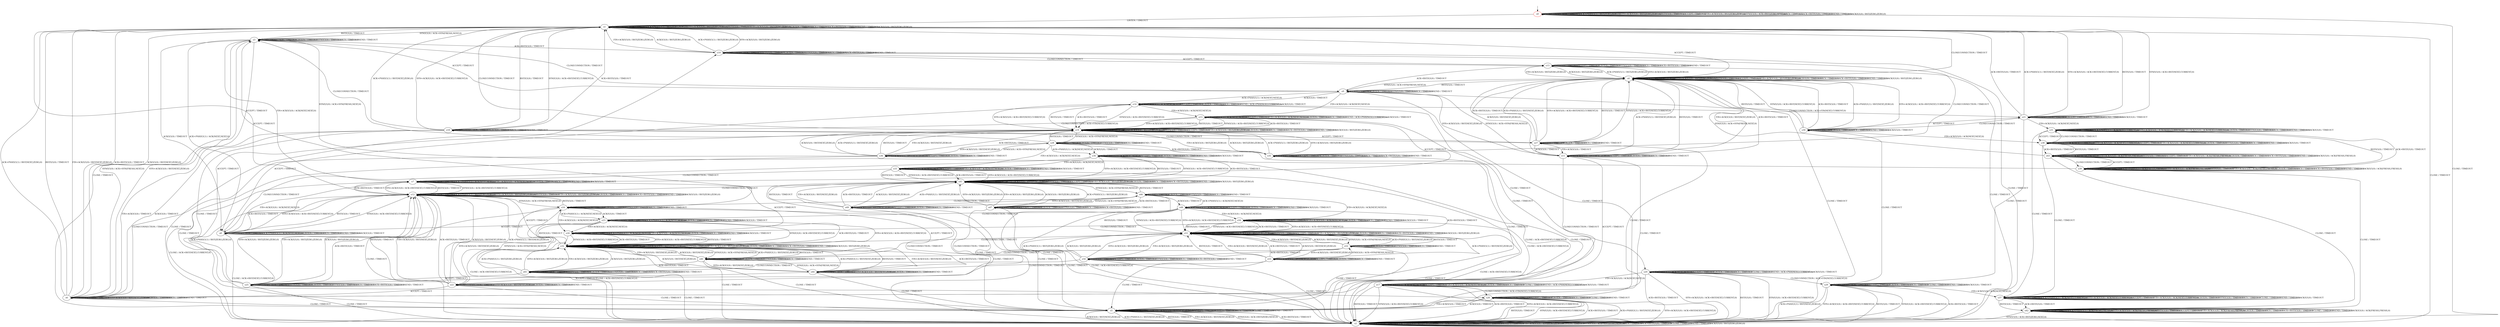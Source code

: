 digraph G {
    graph [version="FreeBSD"];
label=""
s0 [color="red"]
s1
s2
s3
s4
s5
s6
s7
s8
s9
s10
s11
s12
s13
s14
s15
s16
s17
s18
s19
s20
s21
s22
s23
s24
s25
s26
s27
s28
s29
s30
s31
s32
s33
s34
s35
s36
s37
s38
s39
s40
s41
s42
s43
s44
s45
s46
s47
s48
s49
s50
s51
s52
s53
s54
s0 [label="s0"];
s0 -> s0[label="CLOSECONNECTION / TIMEOUT"]
s0 -> s0[label="ACK+PSH(V,V,1) / RST(ZERO,ZERO,0)"]
s0 -> s0[label="SYN+ACK(V,V,0) / RST(ZERO,ZERO,0)"]
s0 -> s0[label="RST(V,V,0) / TIMEOUT"]
s0 -> s0[label="ACCEPT / TIMEOUT"]
s0 -> s0[label="FIN+ACK(V,V,0) / RST(ZERO,ZERO,0)"]
s0 -> s1[label="LISTEN / TIMEOUT"]
s0 -> s0[label="SYN(V,V,0) / ACK+RST(ZERO,NEXT,0)"]
s0 -> s0[label="RCV / TIMEOUT"]
s0 -> s0[label="ACK+RST(V,V,0) / TIMEOUT"]
s0 -> s2[label="CLOSE / TIMEOUT"]
s0 -> s0[label="SEND / TIMEOUT"]
s0 -> s0[label="ACK(V,V,0) / RST(ZERO,ZERO,0)"]
s1 [label="s1"];
s1 -> s1[label="CLOSECONNECTION / TIMEOUT"]
s1 -> s1[label="ACK+PSH(V,V,1) / RST(ZERO,ZERO,0)"]
s1 -> s1[label="SYN+ACK(V,V,0) / RST(ZERO,ZERO,0)"]
s1 -> s1[label="RST(V,V,0) / TIMEOUT"]
s1 -> s4[label="ACCEPT / TIMEOUT"]
s1 -> s1[label="FIN+ACK(V,V,0) / RST(ZERO,ZERO,0)"]
s1 -> s1[label="LISTEN / TIMEOUT"]
s1 -> s3[label="SYN(V,V,0) / ACK+SYN(FRESH,NEXT,0)"]
s1 -> s1[label="RCV / TIMEOUT"]
s1 -> s1[label="ACK+RST(V,V,0) / TIMEOUT"]
s1 -> s2[label="CLOSE / TIMEOUT"]
s1 -> s1[label="SEND / TIMEOUT"]
s1 -> s1[label="ACK(V,V,0) / RST(ZERO,ZERO,0)"]
s2 [label="s2"];
s2 -> s2[label="CLOSECONNECTION / TIMEOUT"]
s2 -> s2[label="ACK+PSH(V,V,1) / RST(ZERO,ZERO,0)"]
s2 -> s2[label="SYN+ACK(V,V,0) / RST(ZERO,ZERO,0)"]
s2 -> s2[label="RST(V,V,0) / TIMEOUT"]
s2 -> s2[label="ACCEPT / TIMEOUT"]
s2 -> s2[label="FIN+ACK(V,V,0) / RST(ZERO,ZERO,0)"]
s2 -> s2[label="LISTEN / TIMEOUT"]
s2 -> s2[label="SYN(V,V,0) / ACK+RST(ZERO,NEXT,0)"]
s2 -> s2[label="RCV / TIMEOUT"]
s2 -> s2[label="ACK+RST(V,V,0) / TIMEOUT"]
s2 -> s2[label="CLOSE / TIMEOUT"]
s2 -> s2[label="SEND / TIMEOUT"]
s2 -> s2[label="ACK(V,V,0) / RST(ZERO,ZERO,0)"]
s3 [label="s3"];
s3 -> s3[label="CLOSECONNECTION / TIMEOUT"]
s3 -> s8[label="ACK+PSH(V,V,1) / ACK(NEXT,NEXT,0)"]
s3 -> s6[label="SYN+ACK(V,V,0) / RST(NEXT,ZERO,0)"]
s3 -> s1[label="RST(V,V,0) / TIMEOUT"]
s3 -> s9[label="ACCEPT / TIMEOUT"]
s3 -> s7[label="FIN+ACK(V,V,0) / ACK(NEXT,NEXT,0)"]
s3 -> s3[label="LISTEN / TIMEOUT"]
s3 -> s3[label="SYN(V,V,0) / TIMEOUT"]
s3 -> s3[label="RCV / TIMEOUT"]
s3 -> s10[label="ACK+RST(V,V,0) / TIMEOUT"]
s3 -> s5[label="CLOSE / TIMEOUT"]
s3 -> s3[label="SEND / TIMEOUT"]
s3 -> s8[label="ACK(V,V,0) / TIMEOUT"]
s4 [label="s4"];
s4 -> s1[label="CLOSECONNECTION / TIMEOUT"]
s4 -> s4[label="ACK+PSH(V,V,1) / RST(ZERO,ZERO,0)"]
s4 -> s4[label="SYN+ACK(V,V,0) / RST(ZERO,ZERO,0)"]
s4 -> s4[label="RST(V,V,0) / TIMEOUT"]
s4 -> s4[label="ACCEPT / TIMEOUT"]
s4 -> s4[label="FIN+ACK(V,V,0) / RST(ZERO,ZERO,0)"]
s4 -> s4[label="LISTEN / TIMEOUT"]
s4 -> s9[label="SYN(V,V,0) / ACK+SYN(FRESH,NEXT,0)"]
s4 -> s4[label="RCV / TIMEOUT"]
s4 -> s4[label="ACK+RST(V,V,0) / TIMEOUT"]
s4 -> s2[label="CLOSE / TIMEOUT"]
s4 -> s4[label="SEND / TIMEOUT"]
s4 -> s4[label="ACK(V,V,0) / RST(ZERO,ZERO,0)"]
s5 [label="s5"];
s5 -> s5[label="CLOSECONNECTION / TIMEOUT"]
s5 -> s2[label="ACK+PSH(V,V,1) / RST(NEXT,ZERO,0)"]
s5 -> s5[label="SYN+ACK(V,V,0) / RST(NEXT,ZERO,0)"]
s5 -> s2[label="RST(V,V,0) / TIMEOUT"]
s5 -> s5[label="ACCEPT / TIMEOUT"]
s5 -> s2[label="FIN+ACK(V,V,0) / RST(NEXT,ZERO,0)"]
s5 -> s5[label="LISTEN / TIMEOUT"]
s5 -> s2[label="SYN(V,V,0) / ACK+RST(ZERO,NEXT,0)"]
s5 -> s5[label="RCV / TIMEOUT"]
s5 -> s2[label="ACK+RST(V,V,0) / TIMEOUT"]
s5 -> s5[label="CLOSE / TIMEOUT"]
s5 -> s5[label="SEND / TIMEOUT"]
s5 -> s2[label="ACK(V,V,0) / RST(NEXT,ZERO,0)"]
s6 [label="s6"];
s6 -> s6[label="CLOSECONNECTION / TIMEOUT"]
s6 -> s1[label="ACK+PSH(V,V,1) / RST(NEXT,ZERO,0)"]
s6 -> s6[label="SYN+ACK(V,V,0) / RST(NEXT,ZERO,0)"]
s6 -> s1[label="RST(V,V,0) / TIMEOUT"]
s6 -> s11[label="ACCEPT / TIMEOUT"]
s6 -> s1[label="FIN+ACK(V,V,0) / RST(NEXT,ZERO,0)"]
s6 -> s6[label="LISTEN / TIMEOUT"]
s6 -> s3[label="SYN(V,V,0) / ACK+SYN(FRESH,NEXT,0)"]
s6 -> s6[label="RCV / TIMEOUT"]
s6 -> s1[label="ACK+RST(V,V,0) / TIMEOUT"]
s6 -> s5[label="CLOSE / TIMEOUT"]
s6 -> s6[label="SEND / TIMEOUT"]
s6 -> s1[label="ACK(V,V,0) / RST(NEXT,ZERO,0)"]
s7 [label="s7"];
s7 -> s7[label="CLOSECONNECTION / TIMEOUT"]
s7 -> s7[label="ACK+PSH(V,V,1) / ACK(NEXT,NEXT,0)"]
s7 -> s12[label="SYN+ACK(V,V,0) / ACK+RST(NEXT,CURRENT,0)"]
s7 -> s12[label="RST(V,V,0) / TIMEOUT"]
s7 -> s13[label="ACCEPT / TIMEOUT"]
s7 -> s7[label="FIN+ACK(V,V,0) / ACK(NEXT,NEXT,0)"]
s7 -> s7[label="LISTEN / TIMEOUT"]
s7 -> s12[label="SYN(V,V,0) / ACK+RST(NEXT,CURRENT,0)"]
s7 -> s7[label="RCV / TIMEOUT"]
s7 -> s12[label="ACK+RST(V,V,0) / TIMEOUT"]
s7 -> s2[label="CLOSE / ACK+RST(NEXT,CURRENT,0)"]
s7 -> s7[label="SEND / TIMEOUT"]
s7 -> s7[label="ACK(V,V,0) / TIMEOUT"]
s8 [label="s8"];
s8 -> s8[label="CLOSECONNECTION / TIMEOUT"]
s8 -> s8[label="ACK+PSH(V,V,1) / ACK(NEXT,NEXT,0)"]
s8 -> s12[label="SYN+ACK(V,V,0) / ACK+RST(NEXT,CURRENT,0)"]
s8 -> s12[label="RST(V,V,0) / TIMEOUT"]
s8 -> s14[label="ACCEPT / TIMEOUT"]
s8 -> s7[label="FIN+ACK(V,V,0) / ACK(NEXT,NEXT,0)"]
s8 -> s8[label="LISTEN / TIMEOUT"]
s8 -> s12[label="SYN(V,V,0) / ACK+RST(NEXT,CURRENT,0)"]
s8 -> s8[label="RCV / TIMEOUT"]
s8 -> s12[label="ACK+RST(V,V,0) / TIMEOUT"]
s8 -> s2[label="CLOSE / ACK+RST(NEXT,CURRENT,0)"]
s8 -> s8[label="SEND / TIMEOUT"]
s8 -> s8[label="ACK(V,V,0) / TIMEOUT"]
s9 [label="s9"];
s9 -> s3[label="CLOSECONNECTION / TIMEOUT"]
s9 -> s14[label="ACK+PSH(V,V,1) / ACK(NEXT,NEXT,0)"]
s9 -> s11[label="SYN+ACK(V,V,0) / RST(NEXT,ZERO,0)"]
s9 -> s4[label="RST(V,V,0) / TIMEOUT"]
s9 -> s9[label="ACCEPT / TIMEOUT"]
s9 -> s13[label="FIN+ACK(V,V,0) / ACK(NEXT,NEXT,0)"]
s9 -> s9[label="LISTEN / TIMEOUT"]
s9 -> s9[label="SYN(V,V,0) / TIMEOUT"]
s9 -> s9[label="RCV / TIMEOUT"]
s9 -> s15[label="ACK+RST(V,V,0) / TIMEOUT"]
s9 -> s5[label="CLOSE / TIMEOUT"]
s9 -> s9[label="SEND / TIMEOUT"]
s9 -> s14[label="ACK(V,V,0) / TIMEOUT"]
s10 [label="s10"];
s10 -> s10[label="CLOSECONNECTION / TIMEOUT"]
s10 -> s1[label="ACK+PSH(V,V,1) / RST(ZERO,ZERO,0)"]
s10 -> s1[label="SYN+ACK(V,V,0) / RST(ZERO,ZERO,0)"]
s10 -> s10[label="RST(V,V,0) / TIMEOUT"]
s10 -> s15[label="ACCEPT / TIMEOUT"]
s10 -> s1[label="FIN+ACK(V,V,0) / RST(ZERO,ZERO,0)"]
s10 -> s10[label="LISTEN / TIMEOUT"]
s10 -> s10[label="SYN(V,V,0) / TIMEOUT"]
s10 -> s10[label="RCV / TIMEOUT"]
s10 -> s10[label="ACK+RST(V,V,0) / TIMEOUT"]
s10 -> s2[label="CLOSE / TIMEOUT"]
s10 -> s10[label="SEND / TIMEOUT"]
s10 -> s1[label="ACK(V,V,0) / RST(ZERO,ZERO,0)"]
s11 [label="s11"];
s11 -> s6[label="CLOSECONNECTION / TIMEOUT"]
s11 -> s4[label="ACK+PSH(V,V,1) / RST(NEXT,ZERO,0)"]
s11 -> s11[label="SYN+ACK(V,V,0) / RST(NEXT,ZERO,0)"]
s11 -> s4[label="RST(V,V,0) / TIMEOUT"]
s11 -> s11[label="ACCEPT / TIMEOUT"]
s11 -> s4[label="FIN+ACK(V,V,0) / RST(NEXT,ZERO,0)"]
s11 -> s11[label="LISTEN / TIMEOUT"]
s11 -> s9[label="SYN(V,V,0) / ACK+SYN(FRESH,NEXT,0)"]
s11 -> s11[label="RCV / TIMEOUT"]
s11 -> s4[label="ACK+RST(V,V,0) / TIMEOUT"]
s11 -> s5[label="CLOSE / TIMEOUT"]
s11 -> s11[label="SEND / TIMEOUT"]
s11 -> s4[label="ACK(V,V,0) / RST(NEXT,ZERO,0)"]
s12 [label="s12"];
s12 -> s12[label="CLOSECONNECTION / TIMEOUT"]
s12 -> s12[label="ACK+PSH(V,V,1) / RST(ZERO,ZERO,0)"]
s12 -> s12[label="SYN+ACK(V,V,0) / RST(ZERO,ZERO,0)"]
s12 -> s12[label="RST(V,V,0) / TIMEOUT"]
s12 -> s1[label="ACCEPT / TIMEOUT"]
s12 -> s12[label="FIN+ACK(V,V,0) / RST(ZERO,ZERO,0)"]
s12 -> s12[label="LISTEN / TIMEOUT"]
s12 -> s16[label="SYN(V,V,0) / ACK+SYN(FRESH,NEXT,0)"]
s12 -> s12[label="RCV / TIMEOUT"]
s12 -> s12[label="ACK+RST(V,V,0) / TIMEOUT"]
s12 -> s2[label="CLOSE / TIMEOUT"]
s12 -> s12[label="SEND / TIMEOUT"]
s12 -> s12[label="ACK(V,V,0) / RST(ZERO,ZERO,0)"]
s13 [label="s13"];
s13 -> s18[label="CLOSECONNECTION / ACK+FIN(NEXT,CURRENT,0)"]
s13 -> s13[label="ACK+PSH(V,V,1) / ACK(NEXT,NEXT,0)"]
s13 -> s19[label="SYN+ACK(V,V,0) / ACK+RST(NEXT,CURRENT,0)"]
s13 -> s19[label="RST(V,V,0) / TIMEOUT"]
s13 -> s13[label="ACCEPT / TIMEOUT"]
s13 -> s13[label="FIN+ACK(V,V,0) / ACK(NEXT,NEXT,0)"]
s13 -> s13[label="LISTEN / TIMEOUT"]
s13 -> s19[label="SYN(V,V,0) / ACK+RST(NEXT,CURRENT,0)"]
s13 -> s13[label="RCV / TIMEOUT"]
s13 -> s19[label="ACK+RST(V,V,0) / TIMEOUT"]
s13 -> s17[label="CLOSE / TIMEOUT"]
s13 -> s13[label="SEND / ACK+PSH(NEXT,CURRENT,1)"]
s13 -> s13[label="ACK(V,V,0) / TIMEOUT"]
s14 [label="s14"];
s14 -> s21[label="CLOSECONNECTION / ACK+FIN(NEXT,CURRENT,0)"]
s14 -> s14[label="ACK+PSH(V,V,1) / ACK(NEXT,NEXT,0)"]
s14 -> s19[label="SYN+ACK(V,V,0) / ACK+RST(NEXT,CURRENT,0)"]
s14 -> s19[label="RST(V,V,0) / TIMEOUT"]
s14 -> s14[label="ACCEPT / TIMEOUT"]
s14 -> s13[label="FIN+ACK(V,V,0) / ACK(NEXT,NEXT,0)"]
s14 -> s14[label="LISTEN / TIMEOUT"]
s14 -> s19[label="SYN(V,V,0) / ACK+RST(NEXT,CURRENT,0)"]
s14 -> s14[label="RCV / TIMEOUT"]
s14 -> s19[label="ACK+RST(V,V,0) / TIMEOUT"]
s14 -> s20[label="CLOSE / TIMEOUT"]
s14 -> s14[label="SEND / ACK+PSH(NEXT,CURRENT,1)"]
s14 -> s14[label="ACK(V,V,0) / TIMEOUT"]
s15 [label="s15"];
s15 -> s10[label="CLOSECONNECTION / TIMEOUT"]
s15 -> s4[label="ACK+PSH(V,V,1) / RST(ZERO,ZERO,0)"]
s15 -> s4[label="SYN+ACK(V,V,0) / RST(ZERO,ZERO,0)"]
s15 -> s15[label="RST(V,V,0) / TIMEOUT"]
s15 -> s15[label="ACCEPT / TIMEOUT"]
s15 -> s4[label="FIN+ACK(V,V,0) / RST(ZERO,ZERO,0)"]
s15 -> s15[label="LISTEN / TIMEOUT"]
s15 -> s15[label="SYN(V,V,0) / TIMEOUT"]
s15 -> s15[label="RCV / TIMEOUT"]
s15 -> s15[label="ACK+RST(V,V,0) / TIMEOUT"]
s15 -> s2[label="CLOSE / TIMEOUT"]
s15 -> s15[label="SEND / TIMEOUT"]
s15 -> s4[label="ACK(V,V,0) / RST(ZERO,ZERO,0)"]
s16 [label="s16"];
s16 -> s16[label="CLOSECONNECTION / TIMEOUT"]
s16 -> s23[label="ACK+PSH(V,V,1) / ACK(NEXT,NEXT,0)"]
s16 -> s22[label="SYN+ACK(V,V,0) / RST(NEXT,ZERO,0)"]
s16 -> s12[label="RST(V,V,0) / TIMEOUT"]
s16 -> s3[label="ACCEPT / TIMEOUT"]
s16 -> s24[label="FIN+ACK(V,V,0) / ACK(NEXT,NEXT,0)"]
s16 -> s16[label="LISTEN / TIMEOUT"]
s16 -> s16[label="SYN(V,V,0) / TIMEOUT"]
s16 -> s16[label="RCV / TIMEOUT"]
s16 -> s25[label="ACK+RST(V,V,0) / TIMEOUT"]
s16 -> s5[label="CLOSE / TIMEOUT"]
s16 -> s16[label="SEND / TIMEOUT"]
s16 -> s23[label="ACK(V,V,0) / TIMEOUT"]
s17 [label="s17"];
s17 -> s26[label="CLOSECONNECTION / ACK+FIN(NEXT,CURRENT,0)"]
s17 -> s17[label="ACK+PSH(V,V,1) / ACK(NEXT,NEXT,0)"]
s17 -> s2[label="SYN+ACK(V,V,0) / ACK+RST(NEXT,CURRENT,0)"]
s17 -> s2[label="RST(V,V,0) / TIMEOUT"]
s17 -> s17[label="ACCEPT / TIMEOUT"]
s17 -> s17[label="FIN+ACK(V,V,0) / ACK(NEXT,NEXT,0)"]
s17 -> s17[label="LISTEN / TIMEOUT"]
s17 -> s2[label="SYN(V,V,0) / ACK+RST(NEXT,CURRENT,0)"]
s17 -> s17[label="RCV / TIMEOUT"]
s17 -> s2[label="ACK+RST(V,V,0) / TIMEOUT"]
s17 -> s17[label="CLOSE / TIMEOUT"]
s17 -> s17[label="SEND / ACK+PSH(NEXT,CURRENT,1)"]
s17 -> s17[label="ACK(V,V,0) / TIMEOUT"]
s18 [label="s18"];
s18 -> s18[label="CLOSECONNECTION / TIMEOUT"]
s18 -> s1[label="ACK+PSH(V,V,1) / RST(NEXT,ZERO,0)"]
s18 -> s1[label="SYN+ACK(V,V,0) / ACK+RST(NEXT,CURRENT,0)"]
s18 -> s1[label="RST(V,V,0) / TIMEOUT"]
s18 -> s27[label="ACCEPT / TIMEOUT"]
s18 -> s6[label="FIN+ACK(V,V,0) / TIMEOUT"]
s18 -> s18[label="LISTEN / TIMEOUT"]
s18 -> s1[label="SYN(V,V,0) / ACK+RST(NEXT,CURRENT,0)"]
s18 -> s18[label="RCV / TIMEOUT"]
s18 -> s1[label="ACK+RST(V,V,0) / TIMEOUT"]
s18 -> s26[label="CLOSE / TIMEOUT"]
s18 -> s18[label="SEND / TIMEOUT"]
s18 -> s6[label="ACK(V,V,0) / TIMEOUT"]
s19 [label="s19"];
s19 -> s1[label="CLOSECONNECTION / TIMEOUT"]
s19 -> s19[label="ACK+PSH(V,V,1) / RST(ZERO,ZERO,0)"]
s19 -> s19[label="SYN+ACK(V,V,0) / RST(ZERO,ZERO,0)"]
s19 -> s19[label="RST(V,V,0) / TIMEOUT"]
s19 -> s19[label="ACCEPT / TIMEOUT"]
s19 -> s19[label="FIN+ACK(V,V,0) / RST(ZERO,ZERO,0)"]
s19 -> s19[label="LISTEN / TIMEOUT"]
s19 -> s28[label="SYN(V,V,0) / ACK+SYN(FRESH,NEXT,0)"]
s19 -> s19[label="RCV / TIMEOUT"]
s19 -> s19[label="ACK+RST(V,V,0) / TIMEOUT"]
s19 -> s2[label="CLOSE / TIMEOUT"]
s19 -> s19[label="SEND / TIMEOUT"]
s19 -> s19[label="ACK(V,V,0) / RST(ZERO,ZERO,0)"]
s20 [label="s20"];
s20 -> s29[label="CLOSECONNECTION / ACK+FIN(NEXT,CURRENT,0)"]
s20 -> s20[label="ACK+PSH(V,V,1) / ACK(NEXT,NEXT,0)"]
s20 -> s2[label="SYN+ACK(V,V,0) / ACK+RST(NEXT,CURRENT,0)"]
s20 -> s2[label="RST(V,V,0) / TIMEOUT"]
s20 -> s20[label="ACCEPT / TIMEOUT"]
s20 -> s17[label="FIN+ACK(V,V,0) / ACK(NEXT,NEXT,0)"]
s20 -> s20[label="LISTEN / TIMEOUT"]
s20 -> s2[label="SYN(V,V,0) / ACK+RST(NEXT,CURRENT,0)"]
s20 -> s20[label="RCV / TIMEOUT"]
s20 -> s2[label="ACK+RST(V,V,0) / TIMEOUT"]
s20 -> s20[label="CLOSE / TIMEOUT"]
s20 -> s20[label="SEND / ACK+PSH(NEXT,CURRENT,1)"]
s20 -> s20[label="ACK(V,V,0) / TIMEOUT"]
s21 [label="s21"];
s21 -> s21[label="CLOSECONNECTION / TIMEOUT"]
s21 -> s1[label="ACK+PSH(V,V,1) / RST(NEXT,ZERO,0)"]
s21 -> s1[label="SYN+ACK(V,V,0) / ACK+RST(NEXT,CURRENT,0)"]
s21 -> s1[label="RST(V,V,0) / TIMEOUT"]
s21 -> s30[label="ACCEPT / TIMEOUT"]
s21 -> s31[label="FIN+ACK(V,V,0) / ACK(NEXT,NEXT,0)"]
s21 -> s21[label="LISTEN / TIMEOUT"]
s21 -> s1[label="SYN(V,V,0) / ACK+RST(NEXT,CURRENT,0)"]
s21 -> s21[label="RCV / TIMEOUT"]
s21 -> s1[label="ACK+RST(V,V,0) / TIMEOUT"]
s21 -> s29[label="CLOSE / TIMEOUT"]
s21 -> s21[label="SEND / TIMEOUT"]
s21 -> s21[label="ACK(V,V,0) / TIMEOUT"]
s22 [label="s22"];
s22 -> s22[label="CLOSECONNECTION / TIMEOUT"]
s22 -> s12[label="ACK+PSH(V,V,1) / RST(NEXT,ZERO,0)"]
s22 -> s22[label="SYN+ACK(V,V,0) / RST(NEXT,ZERO,0)"]
s22 -> s12[label="RST(V,V,0) / TIMEOUT"]
s22 -> s6[label="ACCEPT / TIMEOUT"]
s22 -> s12[label="FIN+ACK(V,V,0) / RST(NEXT,ZERO,0)"]
s22 -> s22[label="LISTEN / TIMEOUT"]
s22 -> s16[label="SYN(V,V,0) / ACK+SYN(FRESH,NEXT,0)"]
s22 -> s22[label="RCV / TIMEOUT"]
s22 -> s12[label="ACK+RST(V,V,0) / TIMEOUT"]
s22 -> s5[label="CLOSE / TIMEOUT"]
s22 -> s22[label="SEND / TIMEOUT"]
s22 -> s12[label="ACK(V,V,0) / RST(NEXT,ZERO,0)"]
s23 [label="s23"];
s23 -> s23[label="CLOSECONNECTION / TIMEOUT"]
s23 -> s23[label="ACK+PSH(V,V,1) / ACK(NEXT,NEXT,0)"]
s23 -> s32[label="SYN+ACK(V,V,0) / ACK+RST(NEXT,CURRENT,0)"]
s23 -> s32[label="RST(V,V,0) / TIMEOUT"]
s23 -> s8[label="ACCEPT / TIMEOUT"]
s23 -> s24[label="FIN+ACK(V,V,0) / ACK(NEXT,NEXT,0)"]
s23 -> s23[label="LISTEN / TIMEOUT"]
s23 -> s32[label="SYN(V,V,0) / ACK+RST(NEXT,CURRENT,0)"]
s23 -> s23[label="RCV / TIMEOUT"]
s23 -> s32[label="ACK+RST(V,V,0) / TIMEOUT"]
s23 -> s2[label="CLOSE / ACK+RST(NEXT,CURRENT,0)"]
s23 -> s23[label="SEND / TIMEOUT"]
s23 -> s23[label="ACK(V,V,0) / TIMEOUT"]
s24 [label="s24"];
s24 -> s24[label="CLOSECONNECTION / TIMEOUT"]
s24 -> s24[label="ACK+PSH(V,V,1) / ACK(NEXT,NEXT,0)"]
s24 -> s32[label="SYN+ACK(V,V,0) / ACK+RST(NEXT,CURRENT,0)"]
s24 -> s32[label="RST(V,V,0) / TIMEOUT"]
s24 -> s7[label="ACCEPT / TIMEOUT"]
s24 -> s24[label="FIN+ACK(V,V,0) / ACK(NEXT,NEXT,0)"]
s24 -> s24[label="LISTEN / TIMEOUT"]
s24 -> s32[label="SYN(V,V,0) / ACK+RST(NEXT,CURRENT,0)"]
s24 -> s24[label="RCV / TIMEOUT"]
s24 -> s32[label="ACK+RST(V,V,0) / TIMEOUT"]
s24 -> s2[label="CLOSE / ACK+RST(NEXT,CURRENT,0)"]
s24 -> s24[label="SEND / TIMEOUT"]
s24 -> s24[label="ACK(V,V,0) / TIMEOUT"]
s25 [label="s25"];
s25 -> s25[label="CLOSECONNECTION / TIMEOUT"]
s25 -> s12[label="ACK+PSH(V,V,1) / RST(ZERO,ZERO,0)"]
s25 -> s12[label="SYN+ACK(V,V,0) / RST(ZERO,ZERO,0)"]
s25 -> s25[label="RST(V,V,0) / TIMEOUT"]
s25 -> s10[label="ACCEPT / TIMEOUT"]
s25 -> s12[label="FIN+ACK(V,V,0) / RST(ZERO,ZERO,0)"]
s25 -> s25[label="LISTEN / TIMEOUT"]
s25 -> s25[label="SYN(V,V,0) / TIMEOUT"]
s25 -> s25[label="RCV / TIMEOUT"]
s25 -> s25[label="ACK+RST(V,V,0) / TIMEOUT"]
s25 -> s2[label="CLOSE / TIMEOUT"]
s25 -> s25[label="SEND / TIMEOUT"]
s25 -> s12[label="ACK(V,V,0) / RST(ZERO,ZERO,0)"]
s26 [label="s26"];
s26 -> s26[label="CLOSECONNECTION / TIMEOUT"]
s26 -> s2[label="ACK+PSH(V,V,1) / RST(NEXT,ZERO,0)"]
s26 -> s2[label="SYN+ACK(V,V,0) / ACK+RST(NEXT,CURRENT,0)"]
s26 -> s2[label="RST(V,V,0) / TIMEOUT"]
s26 -> s26[label="ACCEPT / TIMEOUT"]
s26 -> s5[label="FIN+ACK(V,V,0) / TIMEOUT"]
s26 -> s26[label="LISTEN / TIMEOUT"]
s26 -> s2[label="SYN(V,V,0) / ACK+RST(NEXT,CURRENT,0)"]
s26 -> s26[label="RCV / TIMEOUT"]
s26 -> s2[label="ACK+RST(V,V,0) / TIMEOUT"]
s26 -> s26[label="CLOSE / TIMEOUT"]
s26 -> s26[label="SEND / TIMEOUT"]
s26 -> s5[label="ACK(V,V,0) / TIMEOUT"]
s27 [label="s27"];
s27 -> s18[label="CLOSECONNECTION / TIMEOUT"]
s27 -> s4[label="ACK+PSH(V,V,1) / RST(NEXT,ZERO,0)"]
s27 -> s4[label="SYN+ACK(V,V,0) / ACK+RST(NEXT,CURRENT,0)"]
s27 -> s4[label="RST(V,V,0) / TIMEOUT"]
s27 -> s27[label="ACCEPT / TIMEOUT"]
s27 -> s11[label="FIN+ACK(V,V,0) / TIMEOUT"]
s27 -> s27[label="LISTEN / TIMEOUT"]
s27 -> s4[label="SYN(V,V,0) / ACK+RST(NEXT,CURRENT,0)"]
s27 -> s27[label="RCV / TIMEOUT"]
s27 -> s4[label="ACK+RST(V,V,0) / TIMEOUT"]
s27 -> s26[label="CLOSE / TIMEOUT"]
s27 -> s27[label="SEND / TIMEOUT"]
s27 -> s11[label="ACK(V,V,0) / TIMEOUT"]
s28 [label="s28"];
s28 -> s3[label="CLOSECONNECTION / TIMEOUT"]
s28 -> s34[label="ACK+PSH(V,V,1) / ACK(NEXT,NEXT,0)"]
s28 -> s36[label="SYN+ACK(V,V,0) / RST(NEXT,ZERO,0)"]
s28 -> s19[label="RST(V,V,0) / TIMEOUT"]
s28 -> s28[label="ACCEPT / TIMEOUT"]
s28 -> s33[label="FIN+ACK(V,V,0) / ACK(NEXT,NEXT,0)"]
s28 -> s28[label="LISTEN / TIMEOUT"]
s28 -> s28[label="SYN(V,V,0) / TIMEOUT"]
s28 -> s28[label="RCV / TIMEOUT"]
s28 -> s35[label="ACK+RST(V,V,0) / TIMEOUT"]
s28 -> s5[label="CLOSE / TIMEOUT"]
s28 -> s28[label="SEND / TIMEOUT"]
s28 -> s34[label="ACK(V,V,0) / TIMEOUT"]
s29 [label="s29"];
s29 -> s29[label="CLOSECONNECTION / TIMEOUT"]
s29 -> s2[label="ACK+PSH(V,V,1) / RST(NEXT,ZERO,0)"]
s29 -> s2[label="SYN+ACK(V,V,0) / ACK+RST(NEXT,CURRENT,0)"]
s29 -> s2[label="RST(V,V,0) / TIMEOUT"]
s29 -> s29[label="ACCEPT / TIMEOUT"]
s29 -> s37[label="FIN+ACK(V,V,0) / ACK(NEXT,NEXT,0)"]
s29 -> s29[label="LISTEN / TIMEOUT"]
s29 -> s2[label="SYN(V,V,0) / ACK+RST(NEXT,CURRENT,0)"]
s29 -> s29[label="RCV / TIMEOUT"]
s29 -> s2[label="ACK+RST(V,V,0) / TIMEOUT"]
s29 -> s29[label="CLOSE / TIMEOUT"]
s29 -> s29[label="SEND / TIMEOUT"]
s29 -> s29[label="ACK(V,V,0) / TIMEOUT"]
s30 [label="s30"];
s30 -> s21[label="CLOSECONNECTION / TIMEOUT"]
s30 -> s4[label="ACK+PSH(V,V,1) / RST(NEXT,ZERO,0)"]
s30 -> s4[label="SYN+ACK(V,V,0) / ACK+RST(NEXT,CURRENT,0)"]
s30 -> s4[label="RST(V,V,0) / TIMEOUT"]
s30 -> s30[label="ACCEPT / TIMEOUT"]
s30 -> s38[label="FIN+ACK(V,V,0) / ACK(NEXT,NEXT,0)"]
s30 -> s30[label="LISTEN / TIMEOUT"]
s30 -> s4[label="SYN(V,V,0) / ACK+RST(NEXT,CURRENT,0)"]
s30 -> s30[label="RCV / TIMEOUT"]
s30 -> s4[label="ACK+RST(V,V,0) / TIMEOUT"]
s30 -> s29[label="CLOSE / TIMEOUT"]
s30 -> s30[label="SEND / TIMEOUT"]
s30 -> s30[label="ACK(V,V,0) / TIMEOUT"]
s31 [label="s31"];
s31 -> s31[label="CLOSECONNECTION / TIMEOUT"]
s31 -> s31[label="ACK+PSH(V,V,1) / ACK(NEXT,CURRENT,0)"]
s31 -> s31[label="SYN+ACK(V,V,0) / ACK(NEXT,CURRENT,0)"]
s31 -> s39[label="RST(V,V,0) / TIMEOUT"]
s31 -> s38[label="ACCEPT / TIMEOUT"]
s31 -> s31[label="FIN+ACK(V,V,0) / ACK(NEXT,CURRENT,0)"]
s31 -> s31[label="LISTEN / TIMEOUT"]
s31 -> s31[label="SYN(V,V,0) / TIMEOUT"]
s31 -> s31[label="RCV / TIMEOUT"]
s31 -> s39[label="ACK+RST(V,V,0) / TIMEOUT"]
s31 -> s37[label="CLOSE / TIMEOUT"]
s31 -> s31[label="SEND / TIMEOUT"]
s31 -> s31[label="ACK(V,V,0) / TIMEOUT"]
s32 [label="s32"];
s32 -> s32[label="CLOSECONNECTION / TIMEOUT"]
s32 -> s32[label="ACK+PSH(V,V,1) / RST(ZERO,ZERO,0)"]
s32 -> s32[label="SYN+ACK(V,V,0) / RST(ZERO,ZERO,0)"]
s32 -> s32[label="RST(V,V,0) / TIMEOUT"]
s32 -> s12[label="ACCEPT / TIMEOUT"]
s32 -> s32[label="FIN+ACK(V,V,0) / RST(ZERO,ZERO,0)"]
s32 -> s32[label="LISTEN / TIMEOUT"]
s32 -> s40[label="SYN(V,V,0) / ACK+SYN(FRESH,NEXT,0)"]
s32 -> s32[label="RCV / TIMEOUT"]
s32 -> s32[label="ACK+RST(V,V,0) / TIMEOUT"]
s32 -> s2[label="CLOSE / TIMEOUT"]
s32 -> s32[label="SEND / TIMEOUT"]
s32 -> s32[label="ACK(V,V,0) / RST(ZERO,ZERO,0)"]
s33 [label="s33"];
s33 -> s7[label="CLOSECONNECTION / TIMEOUT"]
s33 -> s33[label="ACK+PSH(V,V,1) / ACK(NEXT,NEXT,0)"]
s33 -> s41[label="SYN+ACK(V,V,0) / ACK+RST(NEXT,CURRENT,0)"]
s33 -> s41[label="RST(V,V,0) / TIMEOUT"]
s33 -> s33[label="ACCEPT / TIMEOUT"]
s33 -> s33[label="FIN+ACK(V,V,0) / ACK(NEXT,NEXT,0)"]
s33 -> s33[label="LISTEN / TIMEOUT"]
s33 -> s41[label="SYN(V,V,0) / ACK+RST(NEXT,CURRENT,0)"]
s33 -> s33[label="RCV / TIMEOUT"]
s33 -> s41[label="ACK+RST(V,V,0) / TIMEOUT"]
s33 -> s2[label="CLOSE / ACK+RST(NEXT,CURRENT,0)"]
s33 -> s33[label="SEND / TIMEOUT"]
s33 -> s33[label="ACK(V,V,0) / TIMEOUT"]
s34 [label="s34"];
s34 -> s8[label="CLOSECONNECTION / TIMEOUT"]
s34 -> s34[label="ACK+PSH(V,V,1) / ACK(NEXT,NEXT,0)"]
s34 -> s41[label="SYN+ACK(V,V,0) / ACK+RST(NEXT,CURRENT,0)"]
s34 -> s41[label="RST(V,V,0) / TIMEOUT"]
s34 -> s34[label="ACCEPT / TIMEOUT"]
s34 -> s33[label="FIN+ACK(V,V,0) / ACK(NEXT,NEXT,0)"]
s34 -> s34[label="LISTEN / TIMEOUT"]
s34 -> s41[label="SYN(V,V,0) / ACK+RST(NEXT,CURRENT,0)"]
s34 -> s34[label="RCV / TIMEOUT"]
s34 -> s41[label="ACK+RST(V,V,0) / TIMEOUT"]
s34 -> s2[label="CLOSE / ACK+RST(NEXT,CURRENT,0)"]
s34 -> s34[label="SEND / TIMEOUT"]
s34 -> s34[label="ACK(V,V,0) / TIMEOUT"]
s35 [label="s35"];
s35 -> s10[label="CLOSECONNECTION / TIMEOUT"]
s35 -> s19[label="ACK+PSH(V,V,1) / RST(ZERO,ZERO,0)"]
s35 -> s19[label="SYN+ACK(V,V,0) / RST(ZERO,ZERO,0)"]
s35 -> s35[label="RST(V,V,0) / TIMEOUT"]
s35 -> s35[label="ACCEPT / TIMEOUT"]
s35 -> s19[label="FIN+ACK(V,V,0) / RST(ZERO,ZERO,0)"]
s35 -> s35[label="LISTEN / TIMEOUT"]
s35 -> s35[label="SYN(V,V,0) / TIMEOUT"]
s35 -> s35[label="RCV / TIMEOUT"]
s35 -> s35[label="ACK+RST(V,V,0) / TIMEOUT"]
s35 -> s2[label="CLOSE / TIMEOUT"]
s35 -> s35[label="SEND / TIMEOUT"]
s35 -> s19[label="ACK(V,V,0) / RST(ZERO,ZERO,0)"]
s36 [label="s36"];
s36 -> s6[label="CLOSECONNECTION / TIMEOUT"]
s36 -> s19[label="ACK+PSH(V,V,1) / RST(NEXT,ZERO,0)"]
s36 -> s36[label="SYN+ACK(V,V,0) / RST(NEXT,ZERO,0)"]
s36 -> s19[label="RST(V,V,0) / TIMEOUT"]
s36 -> s36[label="ACCEPT / TIMEOUT"]
s36 -> s19[label="FIN+ACK(V,V,0) / RST(NEXT,ZERO,0)"]
s36 -> s36[label="LISTEN / TIMEOUT"]
s36 -> s28[label="SYN(V,V,0) / ACK+SYN(FRESH,NEXT,0)"]
s36 -> s36[label="RCV / TIMEOUT"]
s36 -> s19[label="ACK+RST(V,V,0) / TIMEOUT"]
s36 -> s5[label="CLOSE / TIMEOUT"]
s36 -> s36[label="SEND / TIMEOUT"]
s36 -> s19[label="ACK(V,V,0) / RST(NEXT,ZERO,0)"]
s37 [label="s37"];
s37 -> s37[label="CLOSECONNECTION / TIMEOUT"]
s37 -> s37[label="ACK+PSH(V,V,1) / ACK(NEXT,CURRENT,0)"]
s37 -> s37[label="SYN+ACK(V,V,0) / ACK(NEXT,CURRENT,0)"]
s37 -> s42[label="RST(V,V,0) / TIMEOUT"]
s37 -> s37[label="ACCEPT / TIMEOUT"]
s37 -> s37[label="FIN+ACK(V,V,0) / ACK(NEXT,CURRENT,0)"]
s37 -> s37[label="LISTEN / TIMEOUT"]
s37 -> s37[label="SYN(V,V,0) / TIMEOUT"]
s37 -> s37[label="RCV / TIMEOUT"]
s37 -> s42[label="ACK+RST(V,V,0) / TIMEOUT"]
s37 -> s37[label="CLOSE / TIMEOUT"]
s37 -> s37[label="SEND / TIMEOUT"]
s37 -> s37[label="ACK(V,V,0) / TIMEOUT"]
s38 [label="s38"];
s38 -> s31[label="CLOSECONNECTION / TIMEOUT"]
s38 -> s38[label="ACK+PSH(V,V,1) / ACK(NEXT,CURRENT,0)"]
s38 -> s38[label="SYN+ACK(V,V,0) / ACK(NEXT,CURRENT,0)"]
s38 -> s43[label="RST(V,V,0) / TIMEOUT"]
s38 -> s38[label="ACCEPT / TIMEOUT"]
s38 -> s38[label="FIN+ACK(V,V,0) / ACK(NEXT,CURRENT,0)"]
s38 -> s38[label="LISTEN / TIMEOUT"]
s38 -> s38[label="SYN(V,V,0) / TIMEOUT"]
s38 -> s38[label="RCV / TIMEOUT"]
s38 -> s43[label="ACK+RST(V,V,0) / TIMEOUT"]
s38 -> s37[label="CLOSE / TIMEOUT"]
s38 -> s38[label="SEND / TIMEOUT"]
s38 -> s38[label="ACK(V,V,0) / TIMEOUT"]
s39 [label="s39"];
s39 -> s39[label="CLOSECONNECTION / TIMEOUT"]
s39 -> s39[label="ACK+PSH(V,V,1) / ACK(FRESH,FRESH,0)"]
s39 -> s39[label="SYN+ACK(V,V,0) / ACK(FRESH,FRESH,0)"]
s39 -> s39[label="RST(V,V,0) / TIMEOUT"]
s39 -> s43[label="ACCEPT / TIMEOUT"]
s39 -> s39[label="FIN+ACK(V,V,0) / ACK(FRESH,FRESH,0)"]
s39 -> s39[label="LISTEN / TIMEOUT"]
s39 -> s3[label="SYN(V,V,0) / ACK+SYN(FRESH,NEXT,0)"]
s39 -> s39[label="RCV / TIMEOUT"]
s39 -> s39[label="ACK+RST(V,V,0) / TIMEOUT"]
s39 -> s42[label="CLOSE / TIMEOUT"]
s39 -> s39[label="SEND / TIMEOUT"]
s39 -> s39[label="ACK(V,V,0) / ACK(FRESH,FRESH,0)"]
s40 [label="s40"];
s40 -> s40[label="CLOSECONNECTION / TIMEOUT"]
s40 -> s32[label="ACK+PSH(V,V,1) / RST(NEXT,ZERO,0)"]
s40 -> s44[label="SYN+ACK(V,V,0) / RST(NEXT,ZERO,0)"]
s40 -> s32[label="RST(V,V,0) / TIMEOUT"]
s40 -> s16[label="ACCEPT / TIMEOUT"]
s40 -> s32[label="FIN+ACK(V,V,0) / RST(NEXT,ZERO,0)"]
s40 -> s40[label="LISTEN / TIMEOUT"]
s40 -> s40[label="SYN(V,V,0) / TIMEOUT"]
s40 -> s40[label="RCV / TIMEOUT"]
s40 -> s45[label="ACK+RST(V,V,0) / TIMEOUT"]
s40 -> s5[label="CLOSE / TIMEOUT"]
s40 -> s40[label="SEND / TIMEOUT"]
s40 -> s32[label="ACK(V,V,0) / RST(NEXT,ZERO,0)"]
s41 [label="s41"];
s41 -> s12[label="CLOSECONNECTION / TIMEOUT"]
s41 -> s41[label="ACK+PSH(V,V,1) / RST(ZERO,ZERO,0)"]
s41 -> s41[label="SYN+ACK(V,V,0) / RST(ZERO,ZERO,0)"]
s41 -> s41[label="RST(V,V,0) / TIMEOUT"]
s41 -> s41[label="ACCEPT / TIMEOUT"]
s41 -> s41[label="FIN+ACK(V,V,0) / RST(ZERO,ZERO,0)"]
s41 -> s41[label="LISTEN / TIMEOUT"]
s41 -> s46[label="SYN(V,V,0) / ACK+SYN(FRESH,NEXT,0)"]
s41 -> s41[label="RCV / TIMEOUT"]
s41 -> s41[label="ACK+RST(V,V,0) / TIMEOUT"]
s41 -> s2[label="CLOSE / TIMEOUT"]
s41 -> s41[label="SEND / TIMEOUT"]
s41 -> s41[label="ACK(V,V,0) / RST(ZERO,ZERO,0)"]
s42 [label="s42"];
s42 -> s42[label="CLOSECONNECTION / TIMEOUT"]
s42 -> s42[label="ACK+PSH(V,V,1) / ACK(FRESH,FRESH,0)"]
s42 -> s42[label="SYN+ACK(V,V,0) / ACK(FRESH,FRESH,0)"]
s42 -> s42[label="RST(V,V,0) / TIMEOUT"]
s42 -> s42[label="ACCEPT / TIMEOUT"]
s42 -> s42[label="FIN+ACK(V,V,0) / ACK(FRESH,FRESH,0)"]
s42 -> s42[label="LISTEN / TIMEOUT"]
s42 -> s2[label="SYN(V,V,0) / ACK+RST(ZERO,NEXT,0)"]
s42 -> s42[label="RCV / TIMEOUT"]
s42 -> s42[label="ACK+RST(V,V,0) / TIMEOUT"]
s42 -> s42[label="CLOSE / TIMEOUT"]
s42 -> s42[label="SEND / TIMEOUT"]
s42 -> s42[label="ACK(V,V,0) / ACK(FRESH,FRESH,0)"]
s43 [label="s43"];
s43 -> s39[label="CLOSECONNECTION / TIMEOUT"]
s43 -> s43[label="ACK+PSH(V,V,1) / ACK(FRESH,FRESH,0)"]
s43 -> s43[label="SYN+ACK(V,V,0) / ACK(FRESH,FRESH,0)"]
s43 -> s43[label="RST(V,V,0) / TIMEOUT"]
s43 -> s43[label="ACCEPT / TIMEOUT"]
s43 -> s43[label="FIN+ACK(V,V,0) / ACK(FRESH,FRESH,0)"]
s43 -> s43[label="LISTEN / TIMEOUT"]
s43 -> s9[label="SYN(V,V,0) / ACK+SYN(FRESH,NEXT,0)"]
s43 -> s43[label="RCV / TIMEOUT"]
s43 -> s43[label="ACK+RST(V,V,0) / TIMEOUT"]
s43 -> s42[label="CLOSE / TIMEOUT"]
s43 -> s43[label="SEND / TIMEOUT"]
s43 -> s43[label="ACK(V,V,0) / ACK(FRESH,FRESH,0)"]
s44 [label="s44"];
s44 -> s44[label="CLOSECONNECTION / TIMEOUT"]
s44 -> s32[label="ACK+PSH(V,V,1) / RST(NEXT,ZERO,0)"]
s44 -> s44[label="SYN+ACK(V,V,0) / RST(NEXT,ZERO,0)"]
s44 -> s32[label="RST(V,V,0) / TIMEOUT"]
s44 -> s22[label="ACCEPT / TIMEOUT"]
s44 -> s32[label="FIN+ACK(V,V,0) / RST(NEXT,ZERO,0)"]
s44 -> s44[label="LISTEN / TIMEOUT"]
s44 -> s40[label="SYN(V,V,0) / ACK+SYN(FRESH,NEXT,0)"]
s44 -> s44[label="RCV / TIMEOUT"]
s44 -> s32[label="ACK+RST(V,V,0) / TIMEOUT"]
s44 -> s5[label="CLOSE / TIMEOUT"]
s44 -> s44[label="SEND / TIMEOUT"]
s44 -> s32[label="ACK(V,V,0) / RST(NEXT,ZERO,0)"]
s45 [label="s45"];
s45 -> s45[label="CLOSECONNECTION / TIMEOUT"]
s45 -> s32[label="ACK+PSH(V,V,1) / RST(ZERO,ZERO,0)"]
s45 -> s32[label="SYN+ACK(V,V,0) / RST(ZERO,ZERO,0)"]
s45 -> s45[label="RST(V,V,0) / TIMEOUT"]
s45 -> s25[label="ACCEPT / TIMEOUT"]
s45 -> s32[label="FIN+ACK(V,V,0) / RST(ZERO,ZERO,0)"]
s45 -> s45[label="LISTEN / TIMEOUT"]
s45 -> s45[label="SYN(V,V,0) / TIMEOUT"]
s45 -> s45[label="RCV / TIMEOUT"]
s45 -> s45[label="ACK+RST(V,V,0) / TIMEOUT"]
s45 -> s2[label="CLOSE / TIMEOUT"]
s45 -> s45[label="SEND / TIMEOUT"]
s45 -> s32[label="ACK(V,V,0) / RST(ZERO,ZERO,0)"]
s46 [label="s46"];
s46 -> s16[label="CLOSECONNECTION / TIMEOUT"]
s46 -> s48[label="ACK+PSH(V,V,1) / ACK(NEXT,NEXT,0)"]
s46 -> s49[label="SYN+ACK(V,V,0) / RST(NEXT,ZERO,0)"]
s46 -> s41[label="RST(V,V,0) / TIMEOUT"]
s46 -> s46[label="ACCEPT / TIMEOUT"]
s46 -> s50[label="FIN+ACK(V,V,0) / ACK(NEXT,NEXT,0)"]
s46 -> s46[label="LISTEN / TIMEOUT"]
s46 -> s46[label="SYN(V,V,0) / TIMEOUT"]
s46 -> s46[label="RCV / TIMEOUT"]
s46 -> s47[label="ACK+RST(V,V,0) / TIMEOUT"]
s46 -> s5[label="CLOSE / TIMEOUT"]
s46 -> s46[label="SEND / TIMEOUT"]
s46 -> s48[label="ACK(V,V,0) / TIMEOUT"]
s47 [label="s47"];
s47 -> s25[label="CLOSECONNECTION / TIMEOUT"]
s47 -> s41[label="ACK+PSH(V,V,1) / RST(ZERO,ZERO,0)"]
s47 -> s41[label="SYN+ACK(V,V,0) / RST(ZERO,ZERO,0)"]
s47 -> s47[label="RST(V,V,0) / TIMEOUT"]
s47 -> s47[label="ACCEPT / TIMEOUT"]
s47 -> s41[label="FIN+ACK(V,V,0) / RST(ZERO,ZERO,0)"]
s47 -> s47[label="LISTEN / TIMEOUT"]
s47 -> s47[label="SYN(V,V,0) / TIMEOUT"]
s47 -> s47[label="RCV / TIMEOUT"]
s47 -> s47[label="ACK+RST(V,V,0) / TIMEOUT"]
s47 -> s2[label="CLOSE / TIMEOUT"]
s47 -> s47[label="SEND / TIMEOUT"]
s47 -> s41[label="ACK(V,V,0) / RST(ZERO,ZERO,0)"]
s48 [label="s48"];
s48 -> s23[label="CLOSECONNECTION / TIMEOUT"]
s48 -> s48[label="ACK+PSH(V,V,1) / ACK(NEXT,NEXT,0)"]
s48 -> s51[label="SYN+ACK(V,V,0) / ACK+RST(NEXT,CURRENT,0)"]
s48 -> s51[label="RST(V,V,0) / TIMEOUT"]
s48 -> s48[label="ACCEPT / TIMEOUT"]
s48 -> s50[label="FIN+ACK(V,V,0) / ACK(NEXT,NEXT,0)"]
s48 -> s48[label="LISTEN / TIMEOUT"]
s48 -> s51[label="SYN(V,V,0) / ACK+RST(NEXT,CURRENT,0)"]
s48 -> s48[label="RCV / TIMEOUT"]
s48 -> s51[label="ACK+RST(V,V,0) / TIMEOUT"]
s48 -> s2[label="CLOSE / ACK+RST(NEXT,CURRENT,0)"]
s48 -> s48[label="SEND / TIMEOUT"]
s48 -> s48[label="ACK(V,V,0) / TIMEOUT"]
s49 [label="s49"];
s49 -> s22[label="CLOSECONNECTION / TIMEOUT"]
s49 -> s41[label="ACK+PSH(V,V,1) / RST(NEXT,ZERO,0)"]
s49 -> s49[label="SYN+ACK(V,V,0) / RST(NEXT,ZERO,0)"]
s49 -> s41[label="RST(V,V,0) / TIMEOUT"]
s49 -> s49[label="ACCEPT / TIMEOUT"]
s49 -> s41[label="FIN+ACK(V,V,0) / RST(NEXT,ZERO,0)"]
s49 -> s49[label="LISTEN / TIMEOUT"]
s49 -> s46[label="SYN(V,V,0) / ACK+SYN(FRESH,NEXT,0)"]
s49 -> s49[label="RCV / TIMEOUT"]
s49 -> s41[label="ACK+RST(V,V,0) / TIMEOUT"]
s49 -> s5[label="CLOSE / TIMEOUT"]
s49 -> s49[label="SEND / TIMEOUT"]
s49 -> s41[label="ACK(V,V,0) / RST(NEXT,ZERO,0)"]
s50 [label="s50"];
s50 -> s24[label="CLOSECONNECTION / TIMEOUT"]
s50 -> s50[label="ACK+PSH(V,V,1) / ACK(NEXT,NEXT,0)"]
s50 -> s51[label="SYN+ACK(V,V,0) / ACK+RST(NEXT,CURRENT,0)"]
s50 -> s51[label="RST(V,V,0) / TIMEOUT"]
s50 -> s50[label="ACCEPT / TIMEOUT"]
s50 -> s50[label="FIN+ACK(V,V,0) / ACK(NEXT,NEXT,0)"]
s50 -> s50[label="LISTEN / TIMEOUT"]
s50 -> s51[label="SYN(V,V,0) / ACK+RST(NEXT,CURRENT,0)"]
s50 -> s50[label="RCV / TIMEOUT"]
s50 -> s51[label="ACK+RST(V,V,0) / TIMEOUT"]
s50 -> s2[label="CLOSE / ACK+RST(NEXT,CURRENT,0)"]
s50 -> s50[label="SEND / TIMEOUT"]
s50 -> s50[label="ACK(V,V,0) / TIMEOUT"]
s51 [label="s51"];
s51 -> s32[label="CLOSECONNECTION / TIMEOUT"]
s51 -> s51[label="ACK+PSH(V,V,1) / RST(ZERO,ZERO,0)"]
s51 -> s51[label="SYN+ACK(V,V,0) / RST(ZERO,ZERO,0)"]
s51 -> s51[label="RST(V,V,0) / TIMEOUT"]
s51 -> s51[label="ACCEPT / TIMEOUT"]
s51 -> s51[label="FIN+ACK(V,V,0) / RST(ZERO,ZERO,0)"]
s51 -> s51[label="LISTEN / TIMEOUT"]
s51 -> s52[label="SYN(V,V,0) / ACK+SYN(FRESH,NEXT,0)"]
s51 -> s51[label="RCV / TIMEOUT"]
s51 -> s51[label="ACK+RST(V,V,0) / TIMEOUT"]
s51 -> s2[label="CLOSE / TIMEOUT"]
s51 -> s51[label="SEND / TIMEOUT"]
s51 -> s51[label="ACK(V,V,0) / RST(ZERO,ZERO,0)"]
s52 [label="s52"];
s52 -> s40[label="CLOSECONNECTION / TIMEOUT"]
s52 -> s51[label="ACK+PSH(V,V,1) / RST(NEXT,ZERO,0)"]
s52 -> s53[label="SYN+ACK(V,V,0) / RST(NEXT,ZERO,0)"]
s52 -> s51[label="RST(V,V,0) / TIMEOUT"]
s52 -> s52[label="ACCEPT / TIMEOUT"]
s52 -> s51[label="FIN+ACK(V,V,0) / RST(NEXT,ZERO,0)"]
s52 -> s52[label="LISTEN / TIMEOUT"]
s52 -> s52[label="SYN(V,V,0) / TIMEOUT"]
s52 -> s52[label="RCV / TIMEOUT"]
s52 -> s54[label="ACK+RST(V,V,0) / TIMEOUT"]
s52 -> s5[label="CLOSE / TIMEOUT"]
s52 -> s52[label="SEND / TIMEOUT"]
s52 -> s51[label="ACK(V,V,0) / RST(NEXT,ZERO,0)"]
s53 [label="s53"];
s53 -> s44[label="CLOSECONNECTION / TIMEOUT"]
s53 -> s51[label="ACK+PSH(V,V,1) / RST(NEXT,ZERO,0)"]
s53 -> s53[label="SYN+ACK(V,V,0) / RST(NEXT,ZERO,0)"]
s53 -> s51[label="RST(V,V,0) / TIMEOUT"]
s53 -> s53[label="ACCEPT / TIMEOUT"]
s53 -> s51[label="FIN+ACK(V,V,0) / RST(NEXT,ZERO,0)"]
s53 -> s53[label="LISTEN / TIMEOUT"]
s53 -> s52[label="SYN(V,V,0) / ACK+SYN(FRESH,NEXT,0)"]
s53 -> s53[label="RCV / TIMEOUT"]
s53 -> s51[label="ACK+RST(V,V,0) / TIMEOUT"]
s53 -> s5[label="CLOSE / TIMEOUT"]
s53 -> s53[label="SEND / TIMEOUT"]
s53 -> s51[label="ACK(V,V,0) / RST(NEXT,ZERO,0)"]
s54 [label="s54"];
s54 -> s45[label="CLOSECONNECTION / TIMEOUT"]
s54 -> s51[label="ACK+PSH(V,V,1) / RST(ZERO,ZERO,0)"]
s54 -> s51[label="SYN+ACK(V,V,0) / RST(ZERO,ZERO,0)"]
s54 -> s54[label="RST(V,V,0) / TIMEOUT"]
s54 -> s54[label="ACCEPT / TIMEOUT"]
s54 -> s51[label="FIN+ACK(V,V,0) / RST(ZERO,ZERO,0)"]
s54 -> s54[label="LISTEN / TIMEOUT"]
s54 -> s54[label="SYN(V,V,0) / TIMEOUT"]
s54 -> s54[label="RCV / TIMEOUT"]
s54 -> s54[label="ACK+RST(V,V,0) / TIMEOUT"]
s54 -> s2[label="CLOSE / TIMEOUT"]
s54 -> s54[label="SEND / TIMEOUT"]
s54 -> s51[label="ACK(V,V,0) / RST(ZERO,ZERO,0)"]
__start0 [label="" shape="none"];
__start0 -> s0;
}
